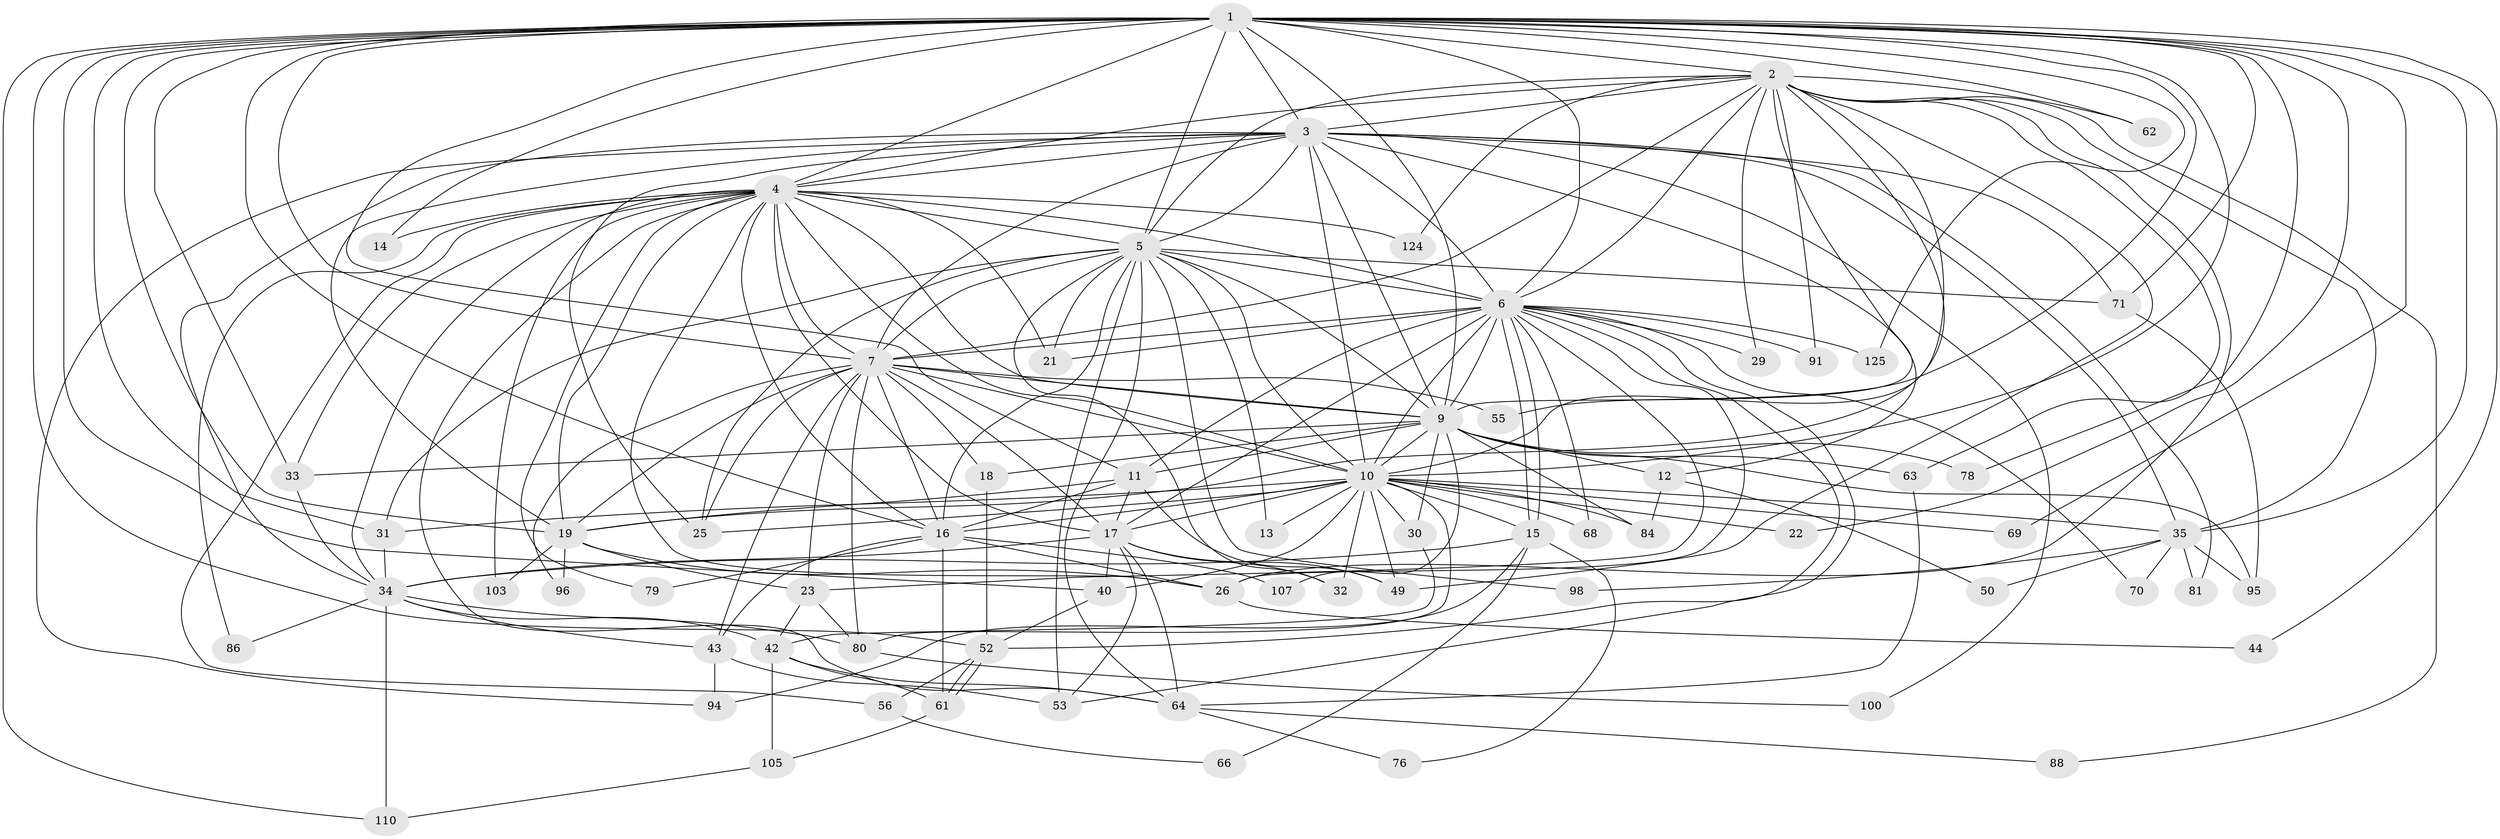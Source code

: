 // original degree distribution, {28: 0.014492753623188406, 19: 0.021739130434782608, 13: 0.007246376811594203, 27: 0.007246376811594203, 20: 0.007246376811594203, 18: 0.007246376811594203, 24: 0.007246376811594203, 5: 0.07246376811594203, 4: 0.10144927536231885, 2: 0.5217391304347826, 3: 0.16666666666666666, 7: 0.036231884057971016, 8: 0.014492753623188406, 6: 0.007246376811594203, 11: 0.007246376811594203}
// Generated by graph-tools (version 1.1) at 2025/13/03/09/25 04:13:53]
// undirected, 69 vertices, 206 edges
graph export_dot {
graph [start="1"]
  node [color=gray90,style=filled];
  1;
  2;
  3;
  4;
  5 [super="+8+121+57+27"];
  6 [super="+38"];
  7;
  9;
  10 [super="+24+77+51+28"];
  11 [super="+36+89"];
  12;
  13;
  14 [super="+47"];
  15;
  16 [super="+130+20+54"];
  17 [super="+129+41"];
  18;
  19 [super="+75+37"];
  21;
  22;
  23;
  25 [super="+58"];
  26 [super="+132+39"];
  29;
  30;
  31 [super="+67"];
  32;
  33 [super="+115+97"];
  34 [super="+113+59+87+83"];
  35 [super="+48+72"];
  40;
  42 [super="+46"];
  43;
  44;
  49 [super="+122+92"];
  50;
  52 [super="+116+104"];
  53 [super="+65"];
  55;
  56;
  61 [super="+73"];
  62;
  63;
  64 [super="+106"];
  66;
  68;
  69;
  70;
  71 [super="+114"];
  76;
  78;
  79;
  80 [super="+111+90"];
  81;
  84 [super="+135"];
  86;
  88;
  91;
  94 [super="+128"];
  95 [super="+102"];
  96;
  98;
  100;
  103;
  105;
  107;
  110 [super="+126"];
  124;
  125;
  1 -- 2;
  1 -- 3;
  1 -- 4;
  1 -- 5 [weight=2];
  1 -- 6;
  1 -- 7;
  1 -- 9;
  1 -- 10;
  1 -- 11;
  1 -- 14 [weight=2];
  1 -- 22;
  1 -- 40;
  1 -- 44;
  1 -- 52;
  1 -- 55;
  1 -- 62;
  1 -- 69;
  1 -- 71;
  1 -- 78;
  1 -- 110;
  1 -- 125;
  1 -- 19;
  1 -- 35;
  1 -- 31;
  1 -- 16;
  1 -- 33;
  2 -- 3;
  2 -- 4;
  2 -- 5 [weight=2];
  2 -- 6;
  2 -- 7;
  2 -- 9;
  2 -- 10;
  2 -- 26;
  2 -- 29;
  2 -- 35;
  2 -- 62;
  2 -- 63;
  2 -- 88;
  2 -- 91;
  2 -- 124;
  2 -- 49;
  2 -- 19;
  3 -- 4;
  3 -- 5 [weight=2];
  3 -- 6;
  3 -- 7;
  3 -- 9;
  3 -- 10 [weight=2];
  3 -- 12;
  3 -- 25;
  3 -- 35;
  3 -- 81;
  3 -- 94;
  3 -- 100;
  3 -- 71;
  3 -- 19;
  3 -- 34;
  4 -- 5 [weight=3];
  4 -- 6 [weight=2];
  4 -- 7;
  4 -- 9;
  4 -- 10 [weight=2];
  4 -- 14;
  4 -- 17;
  4 -- 19;
  4 -- 21;
  4 -- 26;
  4 -- 33 [weight=2];
  4 -- 34;
  4 -- 56;
  4 -- 79;
  4 -- 86;
  4 -- 103;
  4 -- 124;
  4 -- 64;
  4 -- 16 [weight=2];
  5 -- 6 [weight=3];
  5 -- 7 [weight=3];
  5 -- 9 [weight=2];
  5 -- 10 [weight=2];
  5 -- 98;
  5 -- 64;
  5 -- 71;
  5 -- 13;
  5 -- 25;
  5 -- 31;
  5 -- 32;
  5 -- 53;
  5 -- 21;
  5 -- 16 [weight=3];
  6 -- 7;
  6 -- 9;
  6 -- 10 [weight=2];
  6 -- 15;
  6 -- 15;
  6 -- 17;
  6 -- 21;
  6 -- 23;
  6 -- 29;
  6 -- 53;
  6 -- 68;
  6 -- 70;
  6 -- 91;
  6 -- 125;
  6 -- 26;
  6 -- 52;
  6 -- 11 [weight=2];
  7 -- 9;
  7 -- 10;
  7 -- 18;
  7 -- 19;
  7 -- 23;
  7 -- 43;
  7 -- 55;
  7 -- 96;
  7 -- 80;
  7 -- 25;
  7 -- 16;
  7 -- 17;
  9 -- 10;
  9 -- 11;
  9 -- 12;
  9 -- 18;
  9 -- 30;
  9 -- 33;
  9 -- 63;
  9 -- 78;
  9 -- 84;
  9 -- 95;
  9 -- 107;
  10 -- 13;
  10 -- 16;
  10 -- 22;
  10 -- 31;
  10 -- 32;
  10 -- 40;
  10 -- 49;
  10 -- 68;
  10 -- 69;
  10 -- 84;
  10 -- 35;
  10 -- 30;
  10 -- 15;
  10 -- 25 [weight=2];
  10 -- 17;
  10 -- 80;
  11 -- 16;
  11 -- 17;
  11 -- 49;
  11 -- 19;
  12 -- 50;
  12 -- 84;
  15 -- 66;
  15 -- 76;
  15 -- 34;
  15 -- 94;
  16 -- 79;
  16 -- 61 [weight=2];
  16 -- 107;
  16 -- 26;
  16 -- 43;
  17 -- 49;
  17 -- 32;
  17 -- 64;
  17 -- 34;
  17 -- 53;
  17 -- 40;
  18 -- 52;
  19 -- 96;
  19 -- 103;
  19 -- 23;
  19 -- 26;
  23 -- 42;
  23 -- 80;
  26 -- 44;
  30 -- 42;
  31 -- 34;
  33 -- 34 [weight=2];
  34 -- 42 [weight=2];
  34 -- 43;
  34 -- 80;
  34 -- 86;
  34 -- 110;
  35 -- 50;
  35 -- 70;
  35 -- 81;
  35 -- 95;
  35 -- 98;
  40 -- 52;
  42 -- 64;
  42 -- 105;
  42 -- 61;
  43 -- 53;
  43 -- 94;
  52 -- 56;
  52 -- 61;
  52 -- 61;
  56 -- 66;
  61 -- 105;
  63 -- 64;
  64 -- 76;
  64 -- 88;
  71 -- 95;
  80 -- 100;
  105 -- 110;
}

